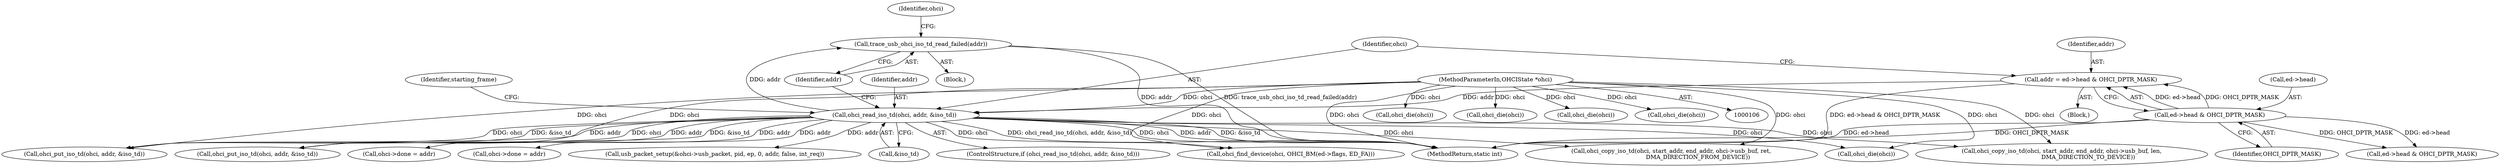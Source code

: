 digraph "0_qemu_26f670a244982335cc08943fb1ec099a2c81e42d@API" {
"1000152" [label="(Call,trace_usb_ohci_iso_td_read_failed(addr))"];
"1000146" [label="(Call,ohci_read_iso_td(ohci, addr, &iso_td))"];
"1000107" [label="(MethodParameterIn,OHCIState *ohci)"];
"1000138" [label="(Call,addr = ed->head & OHCI_DPTR_MASK)"];
"1000140" [label="(Call,ed->head & OHCI_DPTR_MASK)"];
"1000886" [label="(Call,ohci->done = addr)"];
"1000149" [label="(Call,&iso_td)"];
"1000139" [label="(Identifier,addr)"];
"1000559" [label="(Call,ohci_copy_iso_td(ohci, start_addr, end_addr, ohci->usb_buf, len,\n                             DMA_DIRECTION_TO_DEVICE))"];
"1000707" [label="(Call,ohci_die(ohci))"];
"1000294" [label="(Call,ohci->done = addr)"];
"1000159" [label="(Identifier,starting_frame)"];
"1000910" [label="(Call,ohci_put_iso_td(ohci, addr, &iso_td))"];
"1000324" [label="(Call,ohci_die(ohci))"];
"1000180" [label="(Call,ed->head & OHCI_DPTR_MASK)"];
"1000155" [label="(Identifier,ohci)"];
"1000140" [label="(Call,ed->head & OHCI_DPTR_MASK)"];
"1000144" [label="(Identifier,OHCI_DPTR_MASK)"];
"1000593" [label="(Call,ohci_find_device(ohci, OHCI_BM(ed->flags, ED_FA)))"];
"1000147" [label="(Identifier,ohci)"];
"1000141" [label="(Call,ed->head)"];
"1000110" [label="(Block,)"];
"1000569" [label="(Call,ohci_die(ohci))"];
"1000916" [label="(Call,ohci_die(ohci))"];
"1000920" [label="(MethodReturn,static int)"];
"1000107" [label="(MethodParameterIn,OHCIState *ohci)"];
"1000318" [label="(Call,ohci_put_iso_td(ohci, addr, &iso_td))"];
"1000152" [label="(Call,trace_usb_ohci_iso_td_read_failed(addr))"];
"1000697" [label="(Call,ohci_copy_iso_td(ohci, start_addr, end_addr, ohci->usb_buf, ret,\n                             DMA_DIRECTION_FROM_DEVICE))"];
"1000138" [label="(Call,addr = ed->head & OHCI_DPTR_MASK)"];
"1000154" [label="(Call,ohci_die(ohci))"];
"1000610" [label="(Call,usb_packet_setup(&ohci->usb_packet, pid, ep, 0, addr, false, int_req))"];
"1000146" [label="(Call,ohci_read_iso_td(ohci, addr, &iso_td))"];
"1000148" [label="(Identifier,addr)"];
"1000153" [label="(Identifier,addr)"];
"1000145" [label="(ControlStructure,if (ohci_read_iso_td(ohci, addr, &iso_td)))"];
"1000151" [label="(Block,)"];
"1000152" -> "1000151"  [label="AST: "];
"1000152" -> "1000153"  [label="CFG: "];
"1000153" -> "1000152"  [label="AST: "];
"1000155" -> "1000152"  [label="CFG: "];
"1000152" -> "1000920"  [label="DDG: trace_usb_ohci_iso_td_read_failed(addr)"];
"1000152" -> "1000920"  [label="DDG: addr"];
"1000146" -> "1000152"  [label="DDG: addr"];
"1000146" -> "1000145"  [label="AST: "];
"1000146" -> "1000149"  [label="CFG: "];
"1000147" -> "1000146"  [label="AST: "];
"1000148" -> "1000146"  [label="AST: "];
"1000149" -> "1000146"  [label="AST: "];
"1000153" -> "1000146"  [label="CFG: "];
"1000159" -> "1000146"  [label="CFG: "];
"1000146" -> "1000920"  [label="DDG: addr"];
"1000146" -> "1000920"  [label="DDG: &iso_td"];
"1000146" -> "1000920"  [label="DDG: ohci_read_iso_td(ohci, addr, &iso_td)"];
"1000146" -> "1000920"  [label="DDG: ohci"];
"1000107" -> "1000146"  [label="DDG: ohci"];
"1000138" -> "1000146"  [label="DDG: addr"];
"1000146" -> "1000154"  [label="DDG: ohci"];
"1000146" -> "1000294"  [label="DDG: addr"];
"1000146" -> "1000318"  [label="DDG: ohci"];
"1000146" -> "1000318"  [label="DDG: addr"];
"1000146" -> "1000318"  [label="DDG: &iso_td"];
"1000146" -> "1000559"  [label="DDG: ohci"];
"1000146" -> "1000593"  [label="DDG: ohci"];
"1000146" -> "1000610"  [label="DDG: addr"];
"1000146" -> "1000697"  [label="DDG: ohci"];
"1000146" -> "1000886"  [label="DDG: addr"];
"1000146" -> "1000910"  [label="DDG: ohci"];
"1000146" -> "1000910"  [label="DDG: addr"];
"1000146" -> "1000910"  [label="DDG: &iso_td"];
"1000107" -> "1000106"  [label="AST: "];
"1000107" -> "1000920"  [label="DDG: ohci"];
"1000107" -> "1000154"  [label="DDG: ohci"];
"1000107" -> "1000318"  [label="DDG: ohci"];
"1000107" -> "1000324"  [label="DDG: ohci"];
"1000107" -> "1000559"  [label="DDG: ohci"];
"1000107" -> "1000569"  [label="DDG: ohci"];
"1000107" -> "1000593"  [label="DDG: ohci"];
"1000107" -> "1000697"  [label="DDG: ohci"];
"1000107" -> "1000707"  [label="DDG: ohci"];
"1000107" -> "1000910"  [label="DDG: ohci"];
"1000107" -> "1000916"  [label="DDG: ohci"];
"1000138" -> "1000110"  [label="AST: "];
"1000138" -> "1000140"  [label="CFG: "];
"1000139" -> "1000138"  [label="AST: "];
"1000140" -> "1000138"  [label="AST: "];
"1000147" -> "1000138"  [label="CFG: "];
"1000138" -> "1000920"  [label="DDG: ed->head & OHCI_DPTR_MASK"];
"1000140" -> "1000138"  [label="DDG: ed->head"];
"1000140" -> "1000138"  [label="DDG: OHCI_DPTR_MASK"];
"1000140" -> "1000144"  [label="CFG: "];
"1000141" -> "1000140"  [label="AST: "];
"1000144" -> "1000140"  [label="AST: "];
"1000140" -> "1000920"  [label="DDG: ed->head"];
"1000140" -> "1000920"  [label="DDG: OHCI_DPTR_MASK"];
"1000140" -> "1000180"  [label="DDG: ed->head"];
"1000140" -> "1000180"  [label="DDG: OHCI_DPTR_MASK"];
}
